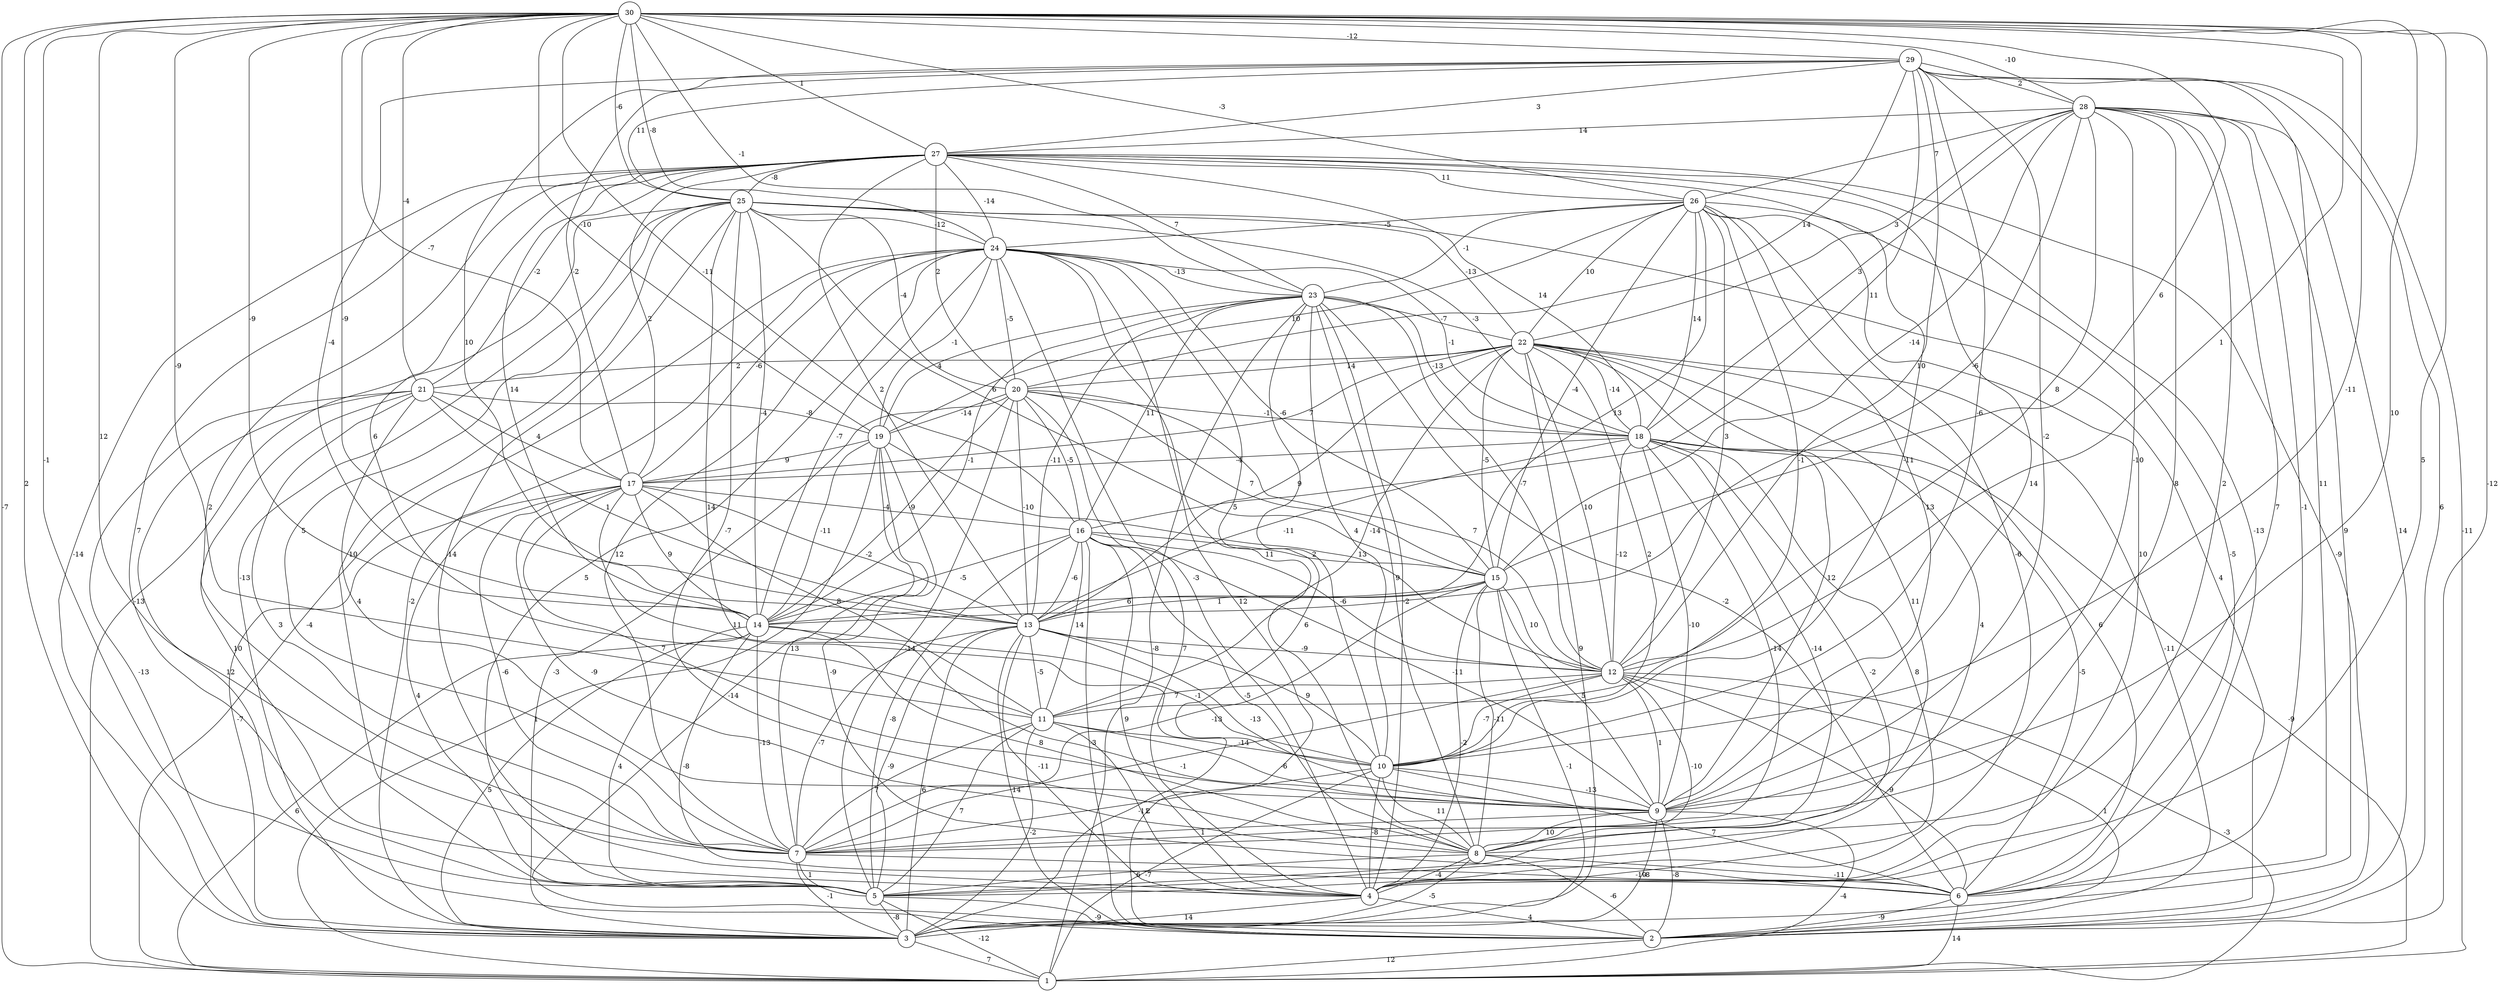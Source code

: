 graph { 
	 fontname="Helvetica,Arial,sans-serif" 
	 node [shape = circle]; 
	 30 -- 1 [label = "-7"];
	 30 -- 2 [label = "-12"];
	 30 -- 3 [label = "2"];
	 30 -- 4 [label = "5"];
	 30 -- 5 [label = "-1"];
	 30 -- 7 [label = "12"];
	 30 -- 9 [label = "10"];
	 30 -- 10 [label = "-11"];
	 30 -- 11 [label = "-9"];
	 30 -- 12 [label = "1"];
	 30 -- 13 [label = "-9"];
	 30 -- 14 [label = "-9"];
	 30 -- 15 [label = "6"];
	 30 -- 16 [label = "-11"];
	 30 -- 17 [label = "-7"];
	 30 -- 19 [label = "-10"];
	 30 -- 21 [label = "-4"];
	 30 -- 23 [label = "-1"];
	 30 -- 24 [label = "-8"];
	 30 -- 25 [label = "-6"];
	 30 -- 26 [label = "-3"];
	 30 -- 27 [label = "1"];
	 30 -- 28 [label = "-10"];
	 30 -- 29 [label = "-12"];
	 29 -- 1 [label = "-11"];
	 29 -- 2 [label = "6"];
	 29 -- 6 [label = "11"];
	 29 -- 9 [label = "-2"];
	 29 -- 10 [label = "-6"];
	 29 -- 12 [label = "10"];
	 29 -- 13 [label = "10"];
	 29 -- 14 [label = "-4"];
	 29 -- 16 [label = "11"];
	 29 -- 17 [label = "-2"];
	 29 -- 20 [label = "14"];
	 29 -- 25 [label = "11"];
	 29 -- 27 [label = "3"];
	 29 -- 28 [label = "2"];
	 28 -- 2 [label = "14"];
	 28 -- 3 [label = "9"];
	 28 -- 4 [label = "7"];
	 28 -- 6 [label = "-1"];
	 28 -- 7 [label = "8"];
	 28 -- 8 [label = "2"];
	 28 -- 9 [label = "-10"];
	 28 -- 12 [label = "8"];
	 28 -- 14 [label = "-6"];
	 28 -- 15 [label = "-14"];
	 28 -- 18 [label = "3"];
	 28 -- 22 [label = "3"];
	 28 -- 26 [label = "7"];
	 28 -- 27 [label = "14"];
	 27 -- 2 [label = "-9"];
	 27 -- 3 [label = "-14"];
	 27 -- 5 [label = "7"];
	 27 -- 6 [label = "-13"];
	 27 -- 7 [label = "2"];
	 27 -- 9 [label = "14"];
	 27 -- 10 [label = "-11"];
	 27 -- 11 [label = "6"];
	 27 -- 13 [label = "2"];
	 27 -- 14 [label = "14"];
	 27 -- 17 [label = "2"];
	 27 -- 18 [label = "14"];
	 27 -- 20 [label = "2"];
	 27 -- 21 [label = "-2"];
	 27 -- 23 [label = "7"];
	 27 -- 24 [label = "-14"];
	 27 -- 25 [label = "-8"];
	 27 -- 26 [label = "11"];
	 26 -- 4 [label = "10"];
	 26 -- 5 [label = "-6"];
	 26 -- 6 [label = "-5"];
	 26 -- 9 [label = "13"];
	 26 -- 11 [label = "-1"];
	 26 -- 12 [label = "3"];
	 26 -- 13 [label = "13"];
	 26 -- 15 [label = "-4"];
	 26 -- 18 [label = "14"];
	 26 -- 19 [label = "10"];
	 26 -- 22 [label = "10"];
	 26 -- 23 [label = "-1"];
	 26 -- 24 [label = "-5"];
	 25 -- 1 [label = "-13"];
	 25 -- 2 [label = "4"];
	 25 -- 3 [label = "-13"];
	 25 -- 4 [label = "14"];
	 25 -- 5 [label = "10"];
	 25 -- 7 [label = "5"];
	 25 -- 8 [label = "-7"];
	 25 -- 9 [label = "14"];
	 25 -- 14 [label = "-4"];
	 25 -- 15 [label = "6"];
	 25 -- 18 [label = "-3"];
	 25 -- 20 [label = "-4"];
	 25 -- 22 [label = "-13"];
	 25 -- 24 [label = "-12"];
	 24 -- 1 [label = "-4"];
	 24 -- 2 [label = "12"];
	 24 -- 3 [label = "-2"];
	 24 -- 4 [label = "-3"];
	 24 -- 5 [label = "5"];
	 24 -- 7 [label = "12"];
	 24 -- 8 [label = "11"];
	 24 -- 10 [label = "5"];
	 24 -- 14 [label = "-7"];
	 24 -- 15 [label = "-6"];
	 24 -- 17 [label = "-6"];
	 24 -- 18 [label = "-1"];
	 24 -- 19 [label = "-1"];
	 24 -- 20 [label = "-5"];
	 24 -- 23 [label = "-13"];
	 23 -- 1 [label = "-8"];
	 23 -- 3 [label = "6"];
	 23 -- 4 [label = "-2"];
	 23 -- 6 [label = "-2"];
	 23 -- 8 [label = "9"];
	 23 -- 10 [label = "4"];
	 23 -- 12 [label = "-7"];
	 23 -- 13 [label = "-11"];
	 23 -- 14 [label = "-1"];
	 23 -- 16 [label = "11"];
	 23 -- 18 [label = "-13"];
	 23 -- 19 [label = "4"];
	 23 -- 22 [label = "-7"];
	 22 -- 2 [label = "-11"];
	 22 -- 3 [label = "9"];
	 22 -- 5 [label = "4"];
	 22 -- 6 [label = "6"];
	 22 -- 8 [label = "11"];
	 22 -- 9 [label = "12"];
	 22 -- 10 [label = "2"];
	 22 -- 11 [label = "-14"];
	 22 -- 12 [label = "10"];
	 22 -- 13 [label = "9"];
	 22 -- 15 [label = "-5"];
	 22 -- 17 [label = "7"];
	 22 -- 18 [label = "-14"];
	 22 -- 20 [label = "14"];
	 22 -- 21 [label = "2"];
	 21 -- 2 [label = "12"];
	 21 -- 3 [label = "-13"];
	 21 -- 4 [label = "10"];
	 21 -- 7 [label = "3"];
	 21 -- 9 [label = "4"];
	 21 -- 13 [label = "1"];
	 21 -- 17 [label = "4"];
	 21 -- 19 [label = "-8"];
	 20 -- 3 [label = "-3"];
	 20 -- 4 [label = "7"];
	 20 -- 5 [label = "-14"];
	 20 -- 12 [label = "7"];
	 20 -- 13 [label = "-10"];
	 20 -- 14 [label = "-9"];
	 20 -- 15 [label = "7"];
	 20 -- 16 [label = "-5"];
	 20 -- 18 [label = "-1"];
	 20 -- 19 [label = "-14"];
	 19 -- 1 [label = "1"];
	 19 -- 2 [label = "-14"];
	 19 -- 6 [label = "-9"];
	 19 -- 7 [label = "13"];
	 19 -- 12 [label = "13"];
	 19 -- 14 [label = "-11"];
	 19 -- 17 [label = "9"];
	 18 -- 1 [label = "-9"];
	 18 -- 4 [label = "8"];
	 18 -- 5 [label = "-2"];
	 18 -- 6 [label = "-5"];
	 18 -- 7 [label = "-14"];
	 18 -- 8 [label = "-14"];
	 18 -- 9 [label = "-10"];
	 18 -- 12 [label = "-12"];
	 18 -- 13 [label = "-11"];
	 18 -- 17 [label = "-4"];
	 17 -- 3 [label = "-7"];
	 17 -- 5 [label = "4"];
	 17 -- 7 [label = "-6"];
	 17 -- 8 [label = "-9"];
	 17 -- 9 [label = "7"];
	 17 -- 10 [label = "11"];
	 17 -- 11 [label = "8"];
	 17 -- 13 [label = "-2"];
	 17 -- 14 [label = "9"];
	 17 -- 16 [label = "-4"];
	 16 -- 2 [label = "-3"];
	 16 -- 4 [label = "9"];
	 16 -- 5 [label = "-8"];
	 16 -- 8 [label = "-5"];
	 16 -- 9 [label = "-11"];
	 16 -- 11 [label = "14"];
	 16 -- 12 [label = "-6"];
	 16 -- 13 [label = "-6"];
	 16 -- 14 [label = "-5"];
	 16 -- 15 [label = "2"];
	 15 -- 3 [label = "-1"];
	 15 -- 4 [label = "-2"];
	 15 -- 7 [label = "-13"];
	 15 -- 8 [label = "-11"];
	 15 -- 9 [label = "5"];
	 15 -- 12 [label = "10"];
	 15 -- 13 [label = "1"];
	 15 -- 14 [label = "6"];
	 14 -- 1 [label = "6"];
	 14 -- 3 [label = "5"];
	 14 -- 5 [label = "4"];
	 14 -- 6 [label = "-8"];
	 14 -- 7 [label = "-13"];
	 14 -- 8 [label = "8"];
	 14 -- 10 [label = "-1"];
	 13 -- 2 [label = "14"];
	 13 -- 3 [label = "6"];
	 13 -- 4 [label = "-11"];
	 13 -- 5 [label = "-9"];
	 13 -- 7 [label = "-7"];
	 13 -- 9 [label = "-13"];
	 13 -- 10 [label = "9"];
	 13 -- 11 [label = "-5"];
	 13 -- 12 [label = "-9"];
	 12 -- 1 [label = "-3"];
	 12 -- 2 [label = "1"];
	 12 -- 6 [label = "-9"];
	 12 -- 7 [label = "-1"];
	 12 -- 8 [label = "-10"];
	 12 -- 9 [label = "1"];
	 12 -- 10 [label = "-7"];
	 12 -- 11 [label = "7"];
	 11 -- 3 [label = "-2"];
	 11 -- 4 [label = "2"];
	 11 -- 5 [label = "7"];
	 11 -- 7 [label = "7"];
	 11 -- 9 [label = "-6"];
	 11 -- 10 [label = "-14"];
	 10 -- 1 [label = "-7"];
	 10 -- 4 [label = "-8"];
	 10 -- 6 [label = "7"];
	 10 -- 7 [label = "-11"];
	 10 -- 8 [label = "11"];
	 10 -- 9 [label = "-13"];
	 9 -- 1 [label = "-4"];
	 9 -- 2 [label = "-8"];
	 9 -- 3 [label = "-8"];
	 9 -- 7 [label = "1"];
	 9 -- 8 [label = "10"];
	 8 -- 2 [label = "-6"];
	 8 -- 3 [label = "-5"];
	 8 -- 4 [label = "-4"];
	 8 -- 5 [label = "6"];
	 8 -- 6 [label = "-11"];
	 7 -- 3 [label = "-1"];
	 7 -- 5 [label = "1"];
	 7 -- 6 [label = "-10"];
	 6 -- 1 [label = "14"];
	 6 -- 2 [label = "-9"];
	 5 -- 1 [label = "-12"];
	 5 -- 2 [label = "-9"];
	 5 -- 3 [label = "-8"];
	 4 -- 2 [label = "4"];
	 4 -- 3 [label = "14"];
	 3 -- 1 [label = "7"];
	 2 -- 1 [label = "12"];
	 1;
	 2;
	 3;
	 4;
	 5;
	 6;
	 7;
	 8;
	 9;
	 10;
	 11;
	 12;
	 13;
	 14;
	 15;
	 16;
	 17;
	 18;
	 19;
	 20;
	 21;
	 22;
	 23;
	 24;
	 25;
	 26;
	 27;
	 28;
	 29;
	 30;
}

